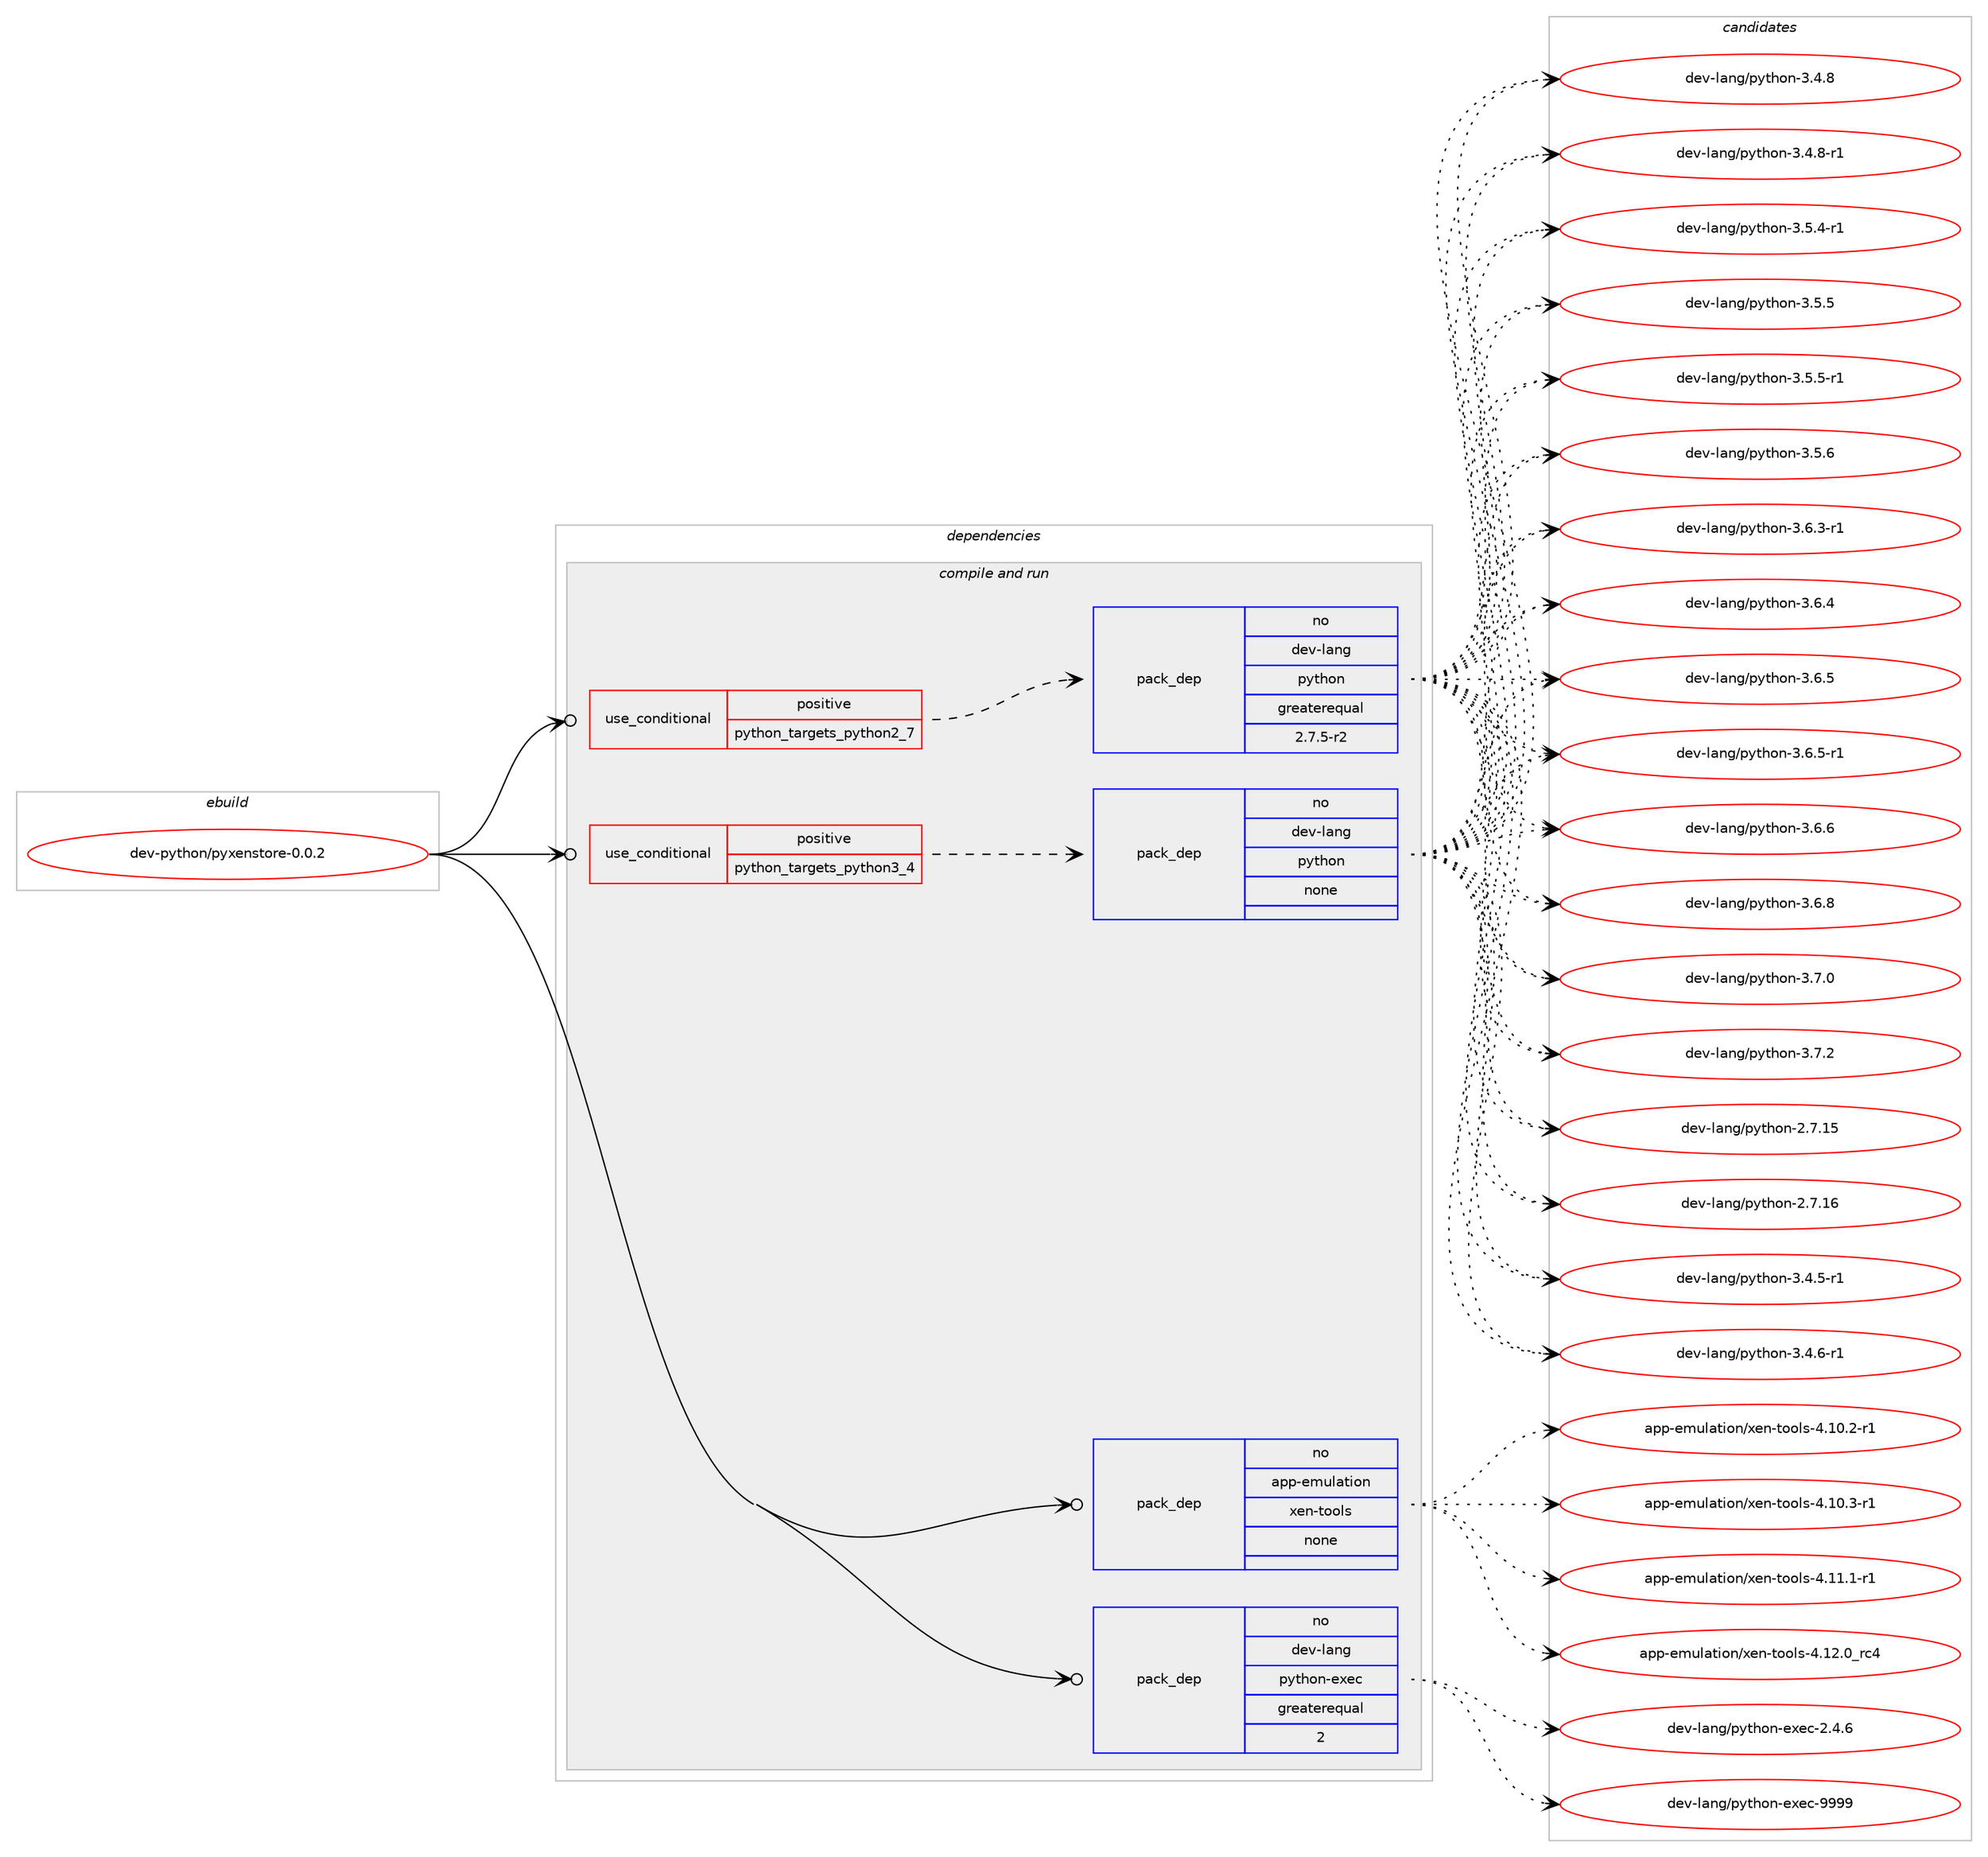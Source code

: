 digraph prolog {

# *************
# Graph options
# *************

newrank=true;
concentrate=true;
compound=true;
graph [rankdir=LR,fontname=Helvetica,fontsize=10,ranksep=1.5];#, ranksep=2.5, nodesep=0.2];
edge  [arrowhead=vee];
node  [fontname=Helvetica,fontsize=10];

# **********
# The ebuild
# **********

subgraph cluster_leftcol {
color=gray;
rank=same;
label=<<i>ebuild</i>>;
id [label="dev-python/pyxenstore-0.0.2", color=red, width=4, href="../dev-python/pyxenstore-0.0.2.svg"];
}

# ****************
# The dependencies
# ****************

subgraph cluster_midcol {
color=gray;
label=<<i>dependencies</i>>;
subgraph cluster_compile {
fillcolor="#eeeeee";
style=filled;
label=<<i>compile</i>>;
}
subgraph cluster_compileandrun {
fillcolor="#eeeeee";
style=filled;
label=<<i>compile and run</i>>;
subgraph cond383381 {
dependency1437773 [label=<<TABLE BORDER="0" CELLBORDER="1" CELLSPACING="0" CELLPADDING="4"><TR><TD ROWSPAN="3" CELLPADDING="10">use_conditional</TD></TR><TR><TD>positive</TD></TR><TR><TD>python_targets_python2_7</TD></TR></TABLE>>, shape=none, color=red];
subgraph pack1031033 {
dependency1437774 [label=<<TABLE BORDER="0" CELLBORDER="1" CELLSPACING="0" CELLPADDING="4" WIDTH="220"><TR><TD ROWSPAN="6" CELLPADDING="30">pack_dep</TD></TR><TR><TD WIDTH="110">no</TD></TR><TR><TD>dev-lang</TD></TR><TR><TD>python</TD></TR><TR><TD>greaterequal</TD></TR><TR><TD>2.7.5-r2</TD></TR></TABLE>>, shape=none, color=blue];
}
dependency1437773:e -> dependency1437774:w [weight=20,style="dashed",arrowhead="vee"];
}
id:e -> dependency1437773:w [weight=20,style="solid",arrowhead="odotvee"];
subgraph cond383382 {
dependency1437775 [label=<<TABLE BORDER="0" CELLBORDER="1" CELLSPACING="0" CELLPADDING="4"><TR><TD ROWSPAN="3" CELLPADDING="10">use_conditional</TD></TR><TR><TD>positive</TD></TR><TR><TD>python_targets_python3_4</TD></TR></TABLE>>, shape=none, color=red];
subgraph pack1031034 {
dependency1437776 [label=<<TABLE BORDER="0" CELLBORDER="1" CELLSPACING="0" CELLPADDING="4" WIDTH="220"><TR><TD ROWSPAN="6" CELLPADDING="30">pack_dep</TD></TR><TR><TD WIDTH="110">no</TD></TR><TR><TD>dev-lang</TD></TR><TR><TD>python</TD></TR><TR><TD>none</TD></TR><TR><TD></TD></TR></TABLE>>, shape=none, color=blue];
}
dependency1437775:e -> dependency1437776:w [weight=20,style="dashed",arrowhead="vee"];
}
id:e -> dependency1437775:w [weight=20,style="solid",arrowhead="odotvee"];
subgraph pack1031035 {
dependency1437777 [label=<<TABLE BORDER="0" CELLBORDER="1" CELLSPACING="0" CELLPADDING="4" WIDTH="220"><TR><TD ROWSPAN="6" CELLPADDING="30">pack_dep</TD></TR><TR><TD WIDTH="110">no</TD></TR><TR><TD>app-emulation</TD></TR><TR><TD>xen-tools</TD></TR><TR><TD>none</TD></TR><TR><TD></TD></TR></TABLE>>, shape=none, color=blue];
}
id:e -> dependency1437777:w [weight=20,style="solid",arrowhead="odotvee"];
subgraph pack1031036 {
dependency1437778 [label=<<TABLE BORDER="0" CELLBORDER="1" CELLSPACING="0" CELLPADDING="4" WIDTH="220"><TR><TD ROWSPAN="6" CELLPADDING="30">pack_dep</TD></TR><TR><TD WIDTH="110">no</TD></TR><TR><TD>dev-lang</TD></TR><TR><TD>python-exec</TD></TR><TR><TD>greaterequal</TD></TR><TR><TD>2</TD></TR></TABLE>>, shape=none, color=blue];
}
id:e -> dependency1437778:w [weight=20,style="solid",arrowhead="odotvee"];
}
subgraph cluster_run {
fillcolor="#eeeeee";
style=filled;
label=<<i>run</i>>;
}
}

# **************
# The candidates
# **************

subgraph cluster_choices {
rank=same;
color=gray;
label=<<i>candidates</i>>;

subgraph choice1031033 {
color=black;
nodesep=1;
choice10010111845108971101034711212111610411111045504655464953 [label="dev-lang/python-2.7.15", color=red, width=4,href="../dev-lang/python-2.7.15.svg"];
choice10010111845108971101034711212111610411111045504655464954 [label="dev-lang/python-2.7.16", color=red, width=4,href="../dev-lang/python-2.7.16.svg"];
choice1001011184510897110103471121211161041111104551465246534511449 [label="dev-lang/python-3.4.5-r1", color=red, width=4,href="../dev-lang/python-3.4.5-r1.svg"];
choice1001011184510897110103471121211161041111104551465246544511449 [label="dev-lang/python-3.4.6-r1", color=red, width=4,href="../dev-lang/python-3.4.6-r1.svg"];
choice100101118451089711010347112121116104111110455146524656 [label="dev-lang/python-3.4.8", color=red, width=4,href="../dev-lang/python-3.4.8.svg"];
choice1001011184510897110103471121211161041111104551465246564511449 [label="dev-lang/python-3.4.8-r1", color=red, width=4,href="../dev-lang/python-3.4.8-r1.svg"];
choice1001011184510897110103471121211161041111104551465346524511449 [label="dev-lang/python-3.5.4-r1", color=red, width=4,href="../dev-lang/python-3.5.4-r1.svg"];
choice100101118451089711010347112121116104111110455146534653 [label="dev-lang/python-3.5.5", color=red, width=4,href="../dev-lang/python-3.5.5.svg"];
choice1001011184510897110103471121211161041111104551465346534511449 [label="dev-lang/python-3.5.5-r1", color=red, width=4,href="../dev-lang/python-3.5.5-r1.svg"];
choice100101118451089711010347112121116104111110455146534654 [label="dev-lang/python-3.5.6", color=red, width=4,href="../dev-lang/python-3.5.6.svg"];
choice1001011184510897110103471121211161041111104551465446514511449 [label="dev-lang/python-3.6.3-r1", color=red, width=4,href="../dev-lang/python-3.6.3-r1.svg"];
choice100101118451089711010347112121116104111110455146544652 [label="dev-lang/python-3.6.4", color=red, width=4,href="../dev-lang/python-3.6.4.svg"];
choice100101118451089711010347112121116104111110455146544653 [label="dev-lang/python-3.6.5", color=red, width=4,href="../dev-lang/python-3.6.5.svg"];
choice1001011184510897110103471121211161041111104551465446534511449 [label="dev-lang/python-3.6.5-r1", color=red, width=4,href="../dev-lang/python-3.6.5-r1.svg"];
choice100101118451089711010347112121116104111110455146544654 [label="dev-lang/python-3.6.6", color=red, width=4,href="../dev-lang/python-3.6.6.svg"];
choice100101118451089711010347112121116104111110455146544656 [label="dev-lang/python-3.6.8", color=red, width=4,href="../dev-lang/python-3.6.8.svg"];
choice100101118451089711010347112121116104111110455146554648 [label="dev-lang/python-3.7.0", color=red, width=4,href="../dev-lang/python-3.7.0.svg"];
choice100101118451089711010347112121116104111110455146554650 [label="dev-lang/python-3.7.2", color=red, width=4,href="../dev-lang/python-3.7.2.svg"];
dependency1437774:e -> choice10010111845108971101034711212111610411111045504655464953:w [style=dotted,weight="100"];
dependency1437774:e -> choice10010111845108971101034711212111610411111045504655464954:w [style=dotted,weight="100"];
dependency1437774:e -> choice1001011184510897110103471121211161041111104551465246534511449:w [style=dotted,weight="100"];
dependency1437774:e -> choice1001011184510897110103471121211161041111104551465246544511449:w [style=dotted,weight="100"];
dependency1437774:e -> choice100101118451089711010347112121116104111110455146524656:w [style=dotted,weight="100"];
dependency1437774:e -> choice1001011184510897110103471121211161041111104551465246564511449:w [style=dotted,weight="100"];
dependency1437774:e -> choice1001011184510897110103471121211161041111104551465346524511449:w [style=dotted,weight="100"];
dependency1437774:e -> choice100101118451089711010347112121116104111110455146534653:w [style=dotted,weight="100"];
dependency1437774:e -> choice1001011184510897110103471121211161041111104551465346534511449:w [style=dotted,weight="100"];
dependency1437774:e -> choice100101118451089711010347112121116104111110455146534654:w [style=dotted,weight="100"];
dependency1437774:e -> choice1001011184510897110103471121211161041111104551465446514511449:w [style=dotted,weight="100"];
dependency1437774:e -> choice100101118451089711010347112121116104111110455146544652:w [style=dotted,weight="100"];
dependency1437774:e -> choice100101118451089711010347112121116104111110455146544653:w [style=dotted,weight="100"];
dependency1437774:e -> choice1001011184510897110103471121211161041111104551465446534511449:w [style=dotted,weight="100"];
dependency1437774:e -> choice100101118451089711010347112121116104111110455146544654:w [style=dotted,weight="100"];
dependency1437774:e -> choice100101118451089711010347112121116104111110455146544656:w [style=dotted,weight="100"];
dependency1437774:e -> choice100101118451089711010347112121116104111110455146554648:w [style=dotted,weight="100"];
dependency1437774:e -> choice100101118451089711010347112121116104111110455146554650:w [style=dotted,weight="100"];
}
subgraph choice1031034 {
color=black;
nodesep=1;
choice10010111845108971101034711212111610411111045504655464953 [label="dev-lang/python-2.7.15", color=red, width=4,href="../dev-lang/python-2.7.15.svg"];
choice10010111845108971101034711212111610411111045504655464954 [label="dev-lang/python-2.7.16", color=red, width=4,href="../dev-lang/python-2.7.16.svg"];
choice1001011184510897110103471121211161041111104551465246534511449 [label="dev-lang/python-3.4.5-r1", color=red, width=4,href="../dev-lang/python-3.4.5-r1.svg"];
choice1001011184510897110103471121211161041111104551465246544511449 [label="dev-lang/python-3.4.6-r1", color=red, width=4,href="../dev-lang/python-3.4.6-r1.svg"];
choice100101118451089711010347112121116104111110455146524656 [label="dev-lang/python-3.4.8", color=red, width=4,href="../dev-lang/python-3.4.8.svg"];
choice1001011184510897110103471121211161041111104551465246564511449 [label="dev-lang/python-3.4.8-r1", color=red, width=4,href="../dev-lang/python-3.4.8-r1.svg"];
choice1001011184510897110103471121211161041111104551465346524511449 [label="dev-lang/python-3.5.4-r1", color=red, width=4,href="../dev-lang/python-3.5.4-r1.svg"];
choice100101118451089711010347112121116104111110455146534653 [label="dev-lang/python-3.5.5", color=red, width=4,href="../dev-lang/python-3.5.5.svg"];
choice1001011184510897110103471121211161041111104551465346534511449 [label="dev-lang/python-3.5.5-r1", color=red, width=4,href="../dev-lang/python-3.5.5-r1.svg"];
choice100101118451089711010347112121116104111110455146534654 [label="dev-lang/python-3.5.6", color=red, width=4,href="../dev-lang/python-3.5.6.svg"];
choice1001011184510897110103471121211161041111104551465446514511449 [label="dev-lang/python-3.6.3-r1", color=red, width=4,href="../dev-lang/python-3.6.3-r1.svg"];
choice100101118451089711010347112121116104111110455146544652 [label="dev-lang/python-3.6.4", color=red, width=4,href="../dev-lang/python-3.6.4.svg"];
choice100101118451089711010347112121116104111110455146544653 [label="dev-lang/python-3.6.5", color=red, width=4,href="../dev-lang/python-3.6.5.svg"];
choice1001011184510897110103471121211161041111104551465446534511449 [label="dev-lang/python-3.6.5-r1", color=red, width=4,href="../dev-lang/python-3.6.5-r1.svg"];
choice100101118451089711010347112121116104111110455146544654 [label="dev-lang/python-3.6.6", color=red, width=4,href="../dev-lang/python-3.6.6.svg"];
choice100101118451089711010347112121116104111110455146544656 [label="dev-lang/python-3.6.8", color=red, width=4,href="../dev-lang/python-3.6.8.svg"];
choice100101118451089711010347112121116104111110455146554648 [label="dev-lang/python-3.7.0", color=red, width=4,href="../dev-lang/python-3.7.0.svg"];
choice100101118451089711010347112121116104111110455146554650 [label="dev-lang/python-3.7.2", color=red, width=4,href="../dev-lang/python-3.7.2.svg"];
dependency1437776:e -> choice10010111845108971101034711212111610411111045504655464953:w [style=dotted,weight="100"];
dependency1437776:e -> choice10010111845108971101034711212111610411111045504655464954:w [style=dotted,weight="100"];
dependency1437776:e -> choice1001011184510897110103471121211161041111104551465246534511449:w [style=dotted,weight="100"];
dependency1437776:e -> choice1001011184510897110103471121211161041111104551465246544511449:w [style=dotted,weight="100"];
dependency1437776:e -> choice100101118451089711010347112121116104111110455146524656:w [style=dotted,weight="100"];
dependency1437776:e -> choice1001011184510897110103471121211161041111104551465246564511449:w [style=dotted,weight="100"];
dependency1437776:e -> choice1001011184510897110103471121211161041111104551465346524511449:w [style=dotted,weight="100"];
dependency1437776:e -> choice100101118451089711010347112121116104111110455146534653:w [style=dotted,weight="100"];
dependency1437776:e -> choice1001011184510897110103471121211161041111104551465346534511449:w [style=dotted,weight="100"];
dependency1437776:e -> choice100101118451089711010347112121116104111110455146534654:w [style=dotted,weight="100"];
dependency1437776:e -> choice1001011184510897110103471121211161041111104551465446514511449:w [style=dotted,weight="100"];
dependency1437776:e -> choice100101118451089711010347112121116104111110455146544652:w [style=dotted,weight="100"];
dependency1437776:e -> choice100101118451089711010347112121116104111110455146544653:w [style=dotted,weight="100"];
dependency1437776:e -> choice1001011184510897110103471121211161041111104551465446534511449:w [style=dotted,weight="100"];
dependency1437776:e -> choice100101118451089711010347112121116104111110455146544654:w [style=dotted,weight="100"];
dependency1437776:e -> choice100101118451089711010347112121116104111110455146544656:w [style=dotted,weight="100"];
dependency1437776:e -> choice100101118451089711010347112121116104111110455146554648:w [style=dotted,weight="100"];
dependency1437776:e -> choice100101118451089711010347112121116104111110455146554650:w [style=dotted,weight="100"];
}
subgraph choice1031035 {
color=black;
nodesep=1;
choice9711211245101109117108971161051111104712010111045116111111108115455246494846504511449 [label="app-emulation/xen-tools-4.10.2-r1", color=red, width=4,href="../app-emulation/xen-tools-4.10.2-r1.svg"];
choice9711211245101109117108971161051111104712010111045116111111108115455246494846514511449 [label="app-emulation/xen-tools-4.10.3-r1", color=red, width=4,href="../app-emulation/xen-tools-4.10.3-r1.svg"];
choice9711211245101109117108971161051111104712010111045116111111108115455246494946494511449 [label="app-emulation/xen-tools-4.11.1-r1", color=red, width=4,href="../app-emulation/xen-tools-4.11.1-r1.svg"];
choice971121124510110911710897116105111110471201011104511611111110811545524649504648951149952 [label="app-emulation/xen-tools-4.12.0_rc4", color=red, width=4,href="../app-emulation/xen-tools-4.12.0_rc4.svg"];
dependency1437777:e -> choice9711211245101109117108971161051111104712010111045116111111108115455246494846504511449:w [style=dotted,weight="100"];
dependency1437777:e -> choice9711211245101109117108971161051111104712010111045116111111108115455246494846514511449:w [style=dotted,weight="100"];
dependency1437777:e -> choice9711211245101109117108971161051111104712010111045116111111108115455246494946494511449:w [style=dotted,weight="100"];
dependency1437777:e -> choice971121124510110911710897116105111110471201011104511611111110811545524649504648951149952:w [style=dotted,weight="100"];
}
subgraph choice1031036 {
color=black;
nodesep=1;
choice1001011184510897110103471121211161041111104510112010199455046524654 [label="dev-lang/python-exec-2.4.6", color=red, width=4,href="../dev-lang/python-exec-2.4.6.svg"];
choice10010111845108971101034711212111610411111045101120101994557575757 [label="dev-lang/python-exec-9999", color=red, width=4,href="../dev-lang/python-exec-9999.svg"];
dependency1437778:e -> choice1001011184510897110103471121211161041111104510112010199455046524654:w [style=dotted,weight="100"];
dependency1437778:e -> choice10010111845108971101034711212111610411111045101120101994557575757:w [style=dotted,weight="100"];
}
}

}
